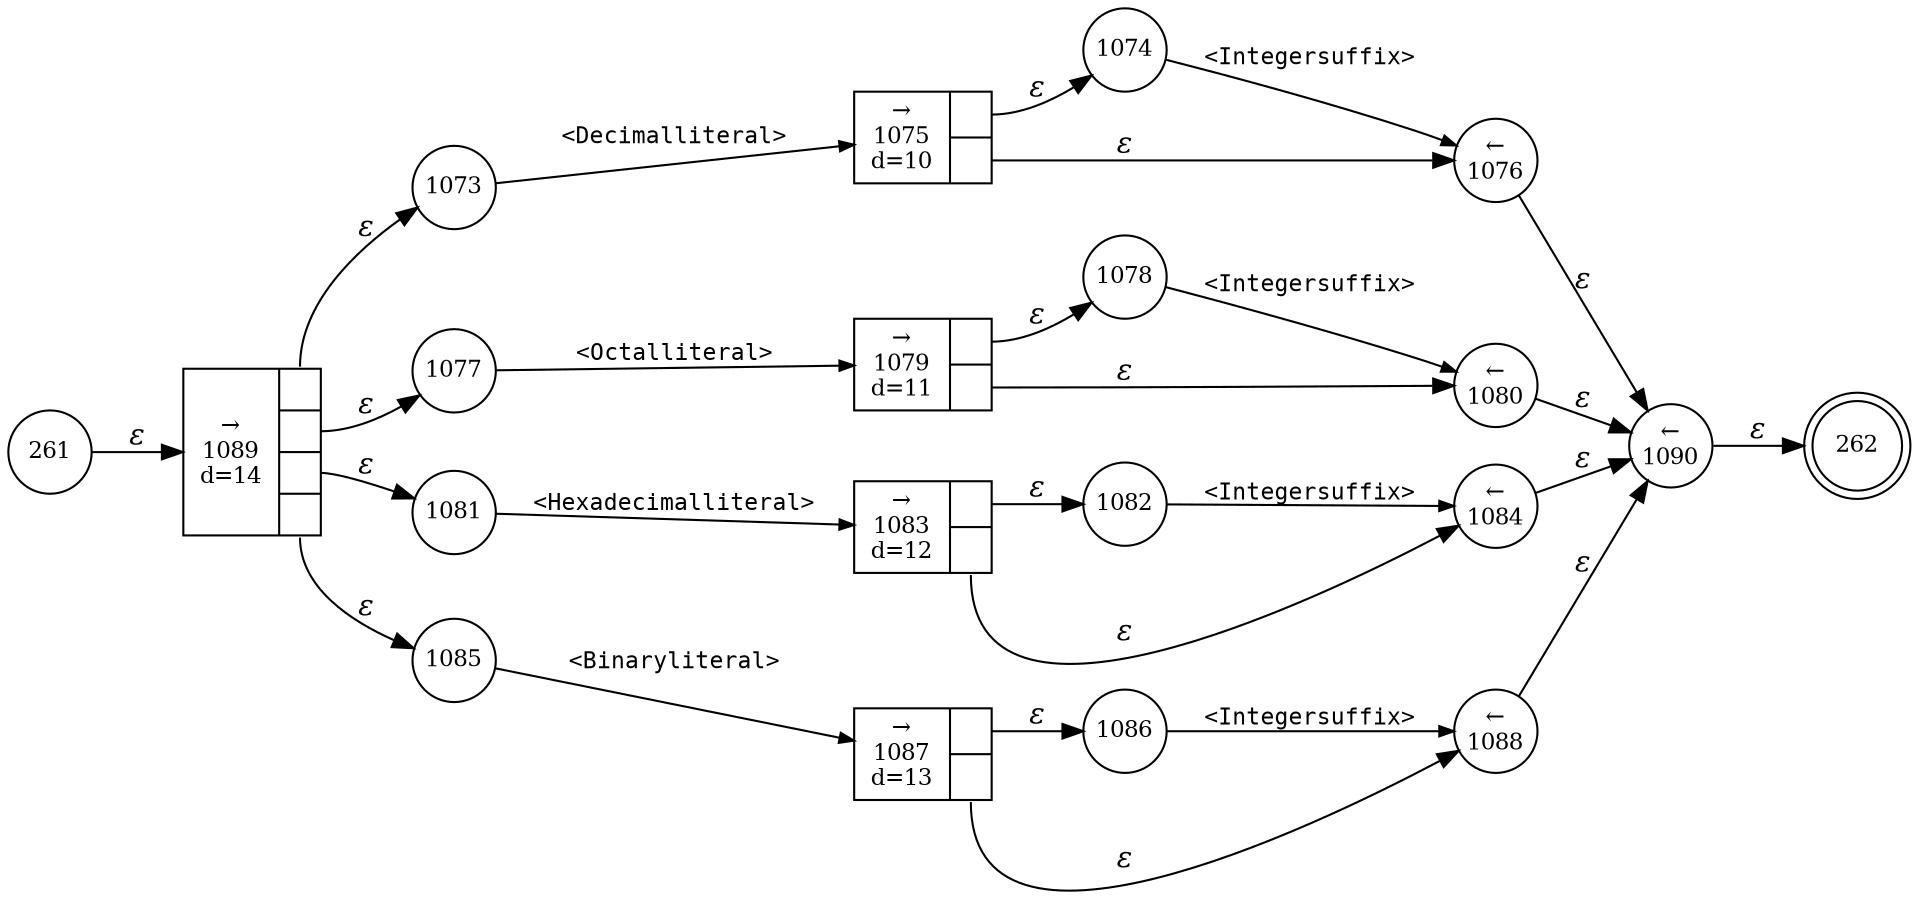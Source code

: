 digraph ATN {
rankdir=LR;
s262[fontsize=11, label="262", shape=doublecircle, fixedsize=true, width=.6];
s1088[fontsize=11,label="&larr;\n1088", shape=circle, fixedsize=true, width=.55, peripheries=1];
s1089[fontsize=11,label="{&rarr;\n1089\nd=14|{<p0>|<p1>|<p2>|<p3>}}", shape=record, fixedsize=false, peripheries=1];
s1090[fontsize=11,label="&larr;\n1090", shape=circle, fixedsize=true, width=.55, peripheries=1];
s261[fontsize=11,label="261", shape=circle, fixedsize=true, width=.55, peripheries=1];
s1073[fontsize=11,label="1073", shape=circle, fixedsize=true, width=.55, peripheries=1];
s1074[fontsize=11,label="1074", shape=circle, fixedsize=true, width=.55, peripheries=1];
s1075[fontsize=11,label="{&rarr;\n1075\nd=10|{<p0>|<p1>}}", shape=record, fixedsize=false, peripheries=1];
s1076[fontsize=11,label="&larr;\n1076", shape=circle, fixedsize=true, width=.55, peripheries=1];
s1077[fontsize=11,label="1077", shape=circle, fixedsize=true, width=.55, peripheries=1];
s1078[fontsize=11,label="1078", shape=circle, fixedsize=true, width=.55, peripheries=1];
s1079[fontsize=11,label="{&rarr;\n1079\nd=11|{<p0>|<p1>}}", shape=record, fixedsize=false, peripheries=1];
s1080[fontsize=11,label="&larr;\n1080", shape=circle, fixedsize=true, width=.55, peripheries=1];
s1081[fontsize=11,label="1081", shape=circle, fixedsize=true, width=.55, peripheries=1];
s1082[fontsize=11,label="1082", shape=circle, fixedsize=true, width=.55, peripheries=1];
s1083[fontsize=11,label="{&rarr;\n1083\nd=12|{<p0>|<p1>}}", shape=record, fixedsize=false, peripheries=1];
s1084[fontsize=11,label="&larr;\n1084", shape=circle, fixedsize=true, width=.55, peripheries=1];
s1085[fontsize=11,label="1085", shape=circle, fixedsize=true, width=.55, peripheries=1];
s1086[fontsize=11,label="1086", shape=circle, fixedsize=true, width=.55, peripheries=1];
s1087[fontsize=11,label="{&rarr;\n1087\nd=13|{<p0>|<p1>}}", shape=record, fixedsize=false, peripheries=1];
s261 -> s1089 [fontname="Times-Italic", label="&epsilon;"];
s1089:p0 -> s1073 [fontname="Times-Italic", label="&epsilon;"];
s1089:p1 -> s1077 [fontname="Times-Italic", label="&epsilon;"];
s1089:p2 -> s1081 [fontname="Times-Italic", label="&epsilon;"];
s1089:p3 -> s1085 [fontname="Times-Italic", label="&epsilon;"];
s1073 -> s1075 [fontsize=11, fontname="Courier", arrowsize=.7, label = "<Decimalliteral>", arrowhead = normal];
s1077 -> s1079 [fontsize=11, fontname="Courier", arrowsize=.7, label = "<Octalliteral>", arrowhead = normal];
s1081 -> s1083 [fontsize=11, fontname="Courier", arrowsize=.7, label = "<Hexadecimalliteral>", arrowhead = normal];
s1085 -> s1087 [fontsize=11, fontname="Courier", arrowsize=.7, label = "<Binaryliteral>", arrowhead = normal];
s1075:p0 -> s1074 [fontname="Times-Italic", label="&epsilon;"];
s1075:p1 -> s1076 [fontname="Times-Italic", label="&epsilon;"];
s1079:p0 -> s1078 [fontname="Times-Italic", label="&epsilon;"];
s1079:p1 -> s1080 [fontname="Times-Italic", label="&epsilon;"];
s1083:p0 -> s1082 [fontname="Times-Italic", label="&epsilon;"];
s1083:p1 -> s1084 [fontname="Times-Italic", label="&epsilon;"];
s1087:p0 -> s1086 [fontname="Times-Italic", label="&epsilon;"];
s1087:p1 -> s1088 [fontname="Times-Italic", label="&epsilon;"];
s1074 -> s1076 [fontsize=11, fontname="Courier", arrowsize=.7, label = "<Integersuffix>", arrowhead = normal];
s1076 -> s1090 [fontname="Times-Italic", label="&epsilon;"];
s1078 -> s1080 [fontsize=11, fontname="Courier", arrowsize=.7, label = "<Integersuffix>", arrowhead = normal];
s1080 -> s1090 [fontname="Times-Italic", label="&epsilon;"];
s1082 -> s1084 [fontsize=11, fontname="Courier", arrowsize=.7, label = "<Integersuffix>", arrowhead = normal];
s1084 -> s1090 [fontname="Times-Italic", label="&epsilon;"];
s1086 -> s1088 [fontsize=11, fontname="Courier", arrowsize=.7, label = "<Integersuffix>", arrowhead = normal];
s1088 -> s1090 [fontname="Times-Italic", label="&epsilon;"];
s1090 -> s262 [fontname="Times-Italic", label="&epsilon;"];
}